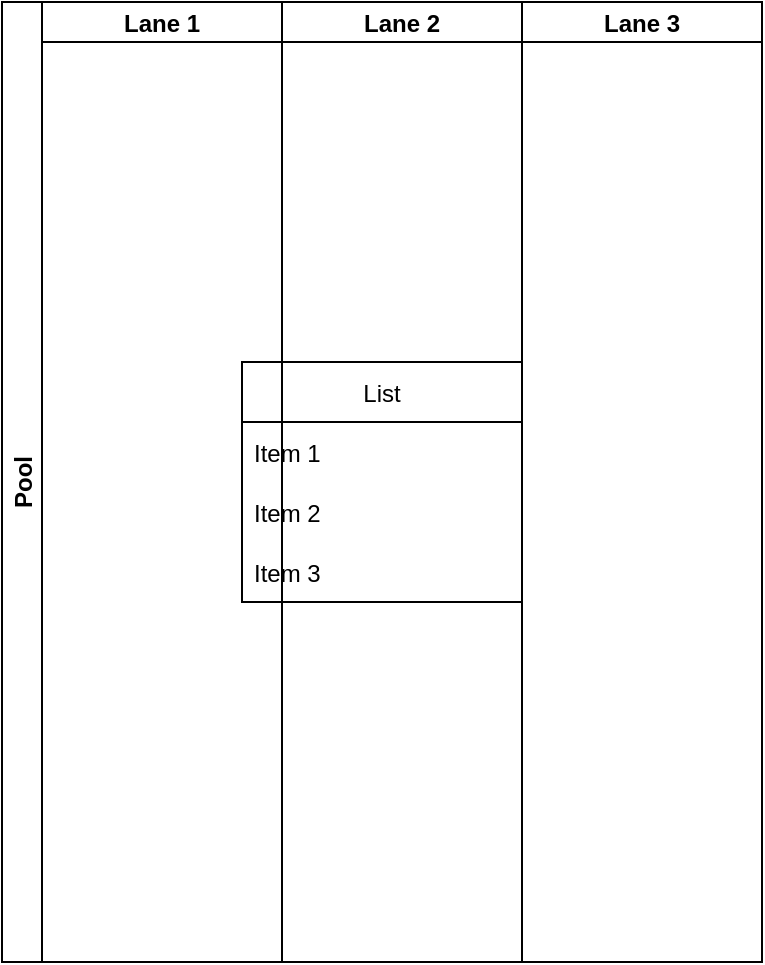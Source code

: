 <mxfile version="20.2.8" type="github">
  <diagram id="ivgp5o-uFB3a_pWnE-CI" name="Page-1">
    <mxGraphModel dx="946" dy="613" grid="1" gridSize="10" guides="1" tooltips="1" connect="1" arrows="1" fold="1" page="1" pageScale="1" pageWidth="827" pageHeight="1169" math="0" shadow="0">
      <root>
        <mxCell id="0" />
        <mxCell id="1" parent="0" />
        <mxCell id="VGWMU0T9XFFCfc1bez9S-1" value="List" style="swimlane;fontStyle=0;childLayout=stackLayout;horizontal=1;startSize=30;horizontalStack=0;resizeParent=1;resizeParentMax=0;resizeLast=0;collapsible=1;marginBottom=0;" parent="1" vertex="1">
          <mxGeometry x="340" y="260" width="140" height="120" as="geometry" />
        </mxCell>
        <mxCell id="VGWMU0T9XFFCfc1bez9S-2" value="Item 1" style="text;strokeColor=none;fillColor=none;align=left;verticalAlign=middle;spacingLeft=4;spacingRight=4;overflow=hidden;points=[[0,0.5],[1,0.5]];portConstraint=eastwest;rotatable=0;" parent="VGWMU0T9XFFCfc1bez9S-1" vertex="1">
          <mxGeometry y="30" width="140" height="30" as="geometry" />
        </mxCell>
        <mxCell id="VGWMU0T9XFFCfc1bez9S-3" value="Item 2" style="text;strokeColor=none;fillColor=none;align=left;verticalAlign=middle;spacingLeft=4;spacingRight=4;overflow=hidden;points=[[0,0.5],[1,0.5]];portConstraint=eastwest;rotatable=0;" parent="VGWMU0T9XFFCfc1bez9S-1" vertex="1">
          <mxGeometry y="60" width="140" height="30" as="geometry" />
        </mxCell>
        <mxCell id="VGWMU0T9XFFCfc1bez9S-4" value="Item 3" style="text;strokeColor=none;fillColor=none;align=left;verticalAlign=middle;spacingLeft=4;spacingRight=4;overflow=hidden;points=[[0,0.5],[1,0.5]];portConstraint=eastwest;rotatable=0;" parent="VGWMU0T9XFFCfc1bez9S-1" vertex="1">
          <mxGeometry y="90" width="140" height="30" as="geometry" />
        </mxCell>
        <mxCell id="VGWMU0T9XFFCfc1bez9S-5" value="Pool" style="swimlane;childLayout=stackLayout;resizeParent=1;resizeParentMax=0;startSize=20;horizontal=0;horizontalStack=1;" parent="1" vertex="1">
          <mxGeometry x="220" y="80" width="380" height="480" as="geometry" />
        </mxCell>
        <mxCell id="VGWMU0T9XFFCfc1bez9S-6" value="Lane 1" style="swimlane;startSize=20;" parent="VGWMU0T9XFFCfc1bez9S-5" vertex="1">
          <mxGeometry x="20" width="120" height="480" as="geometry" />
        </mxCell>
        <mxCell id="VGWMU0T9XFFCfc1bez9S-7" value="Lane 2" style="swimlane;startSize=20;" parent="VGWMU0T9XFFCfc1bez9S-5" vertex="1">
          <mxGeometry x="140" width="120" height="480" as="geometry" />
        </mxCell>
        <mxCell id="VGWMU0T9XFFCfc1bez9S-8" value="Lane 3" style="swimlane;startSize=20;" parent="VGWMU0T9XFFCfc1bez9S-5" vertex="1">
          <mxGeometry x="260" width="120" height="480" as="geometry" />
        </mxCell>
      </root>
    </mxGraphModel>
  </diagram>
</mxfile>
